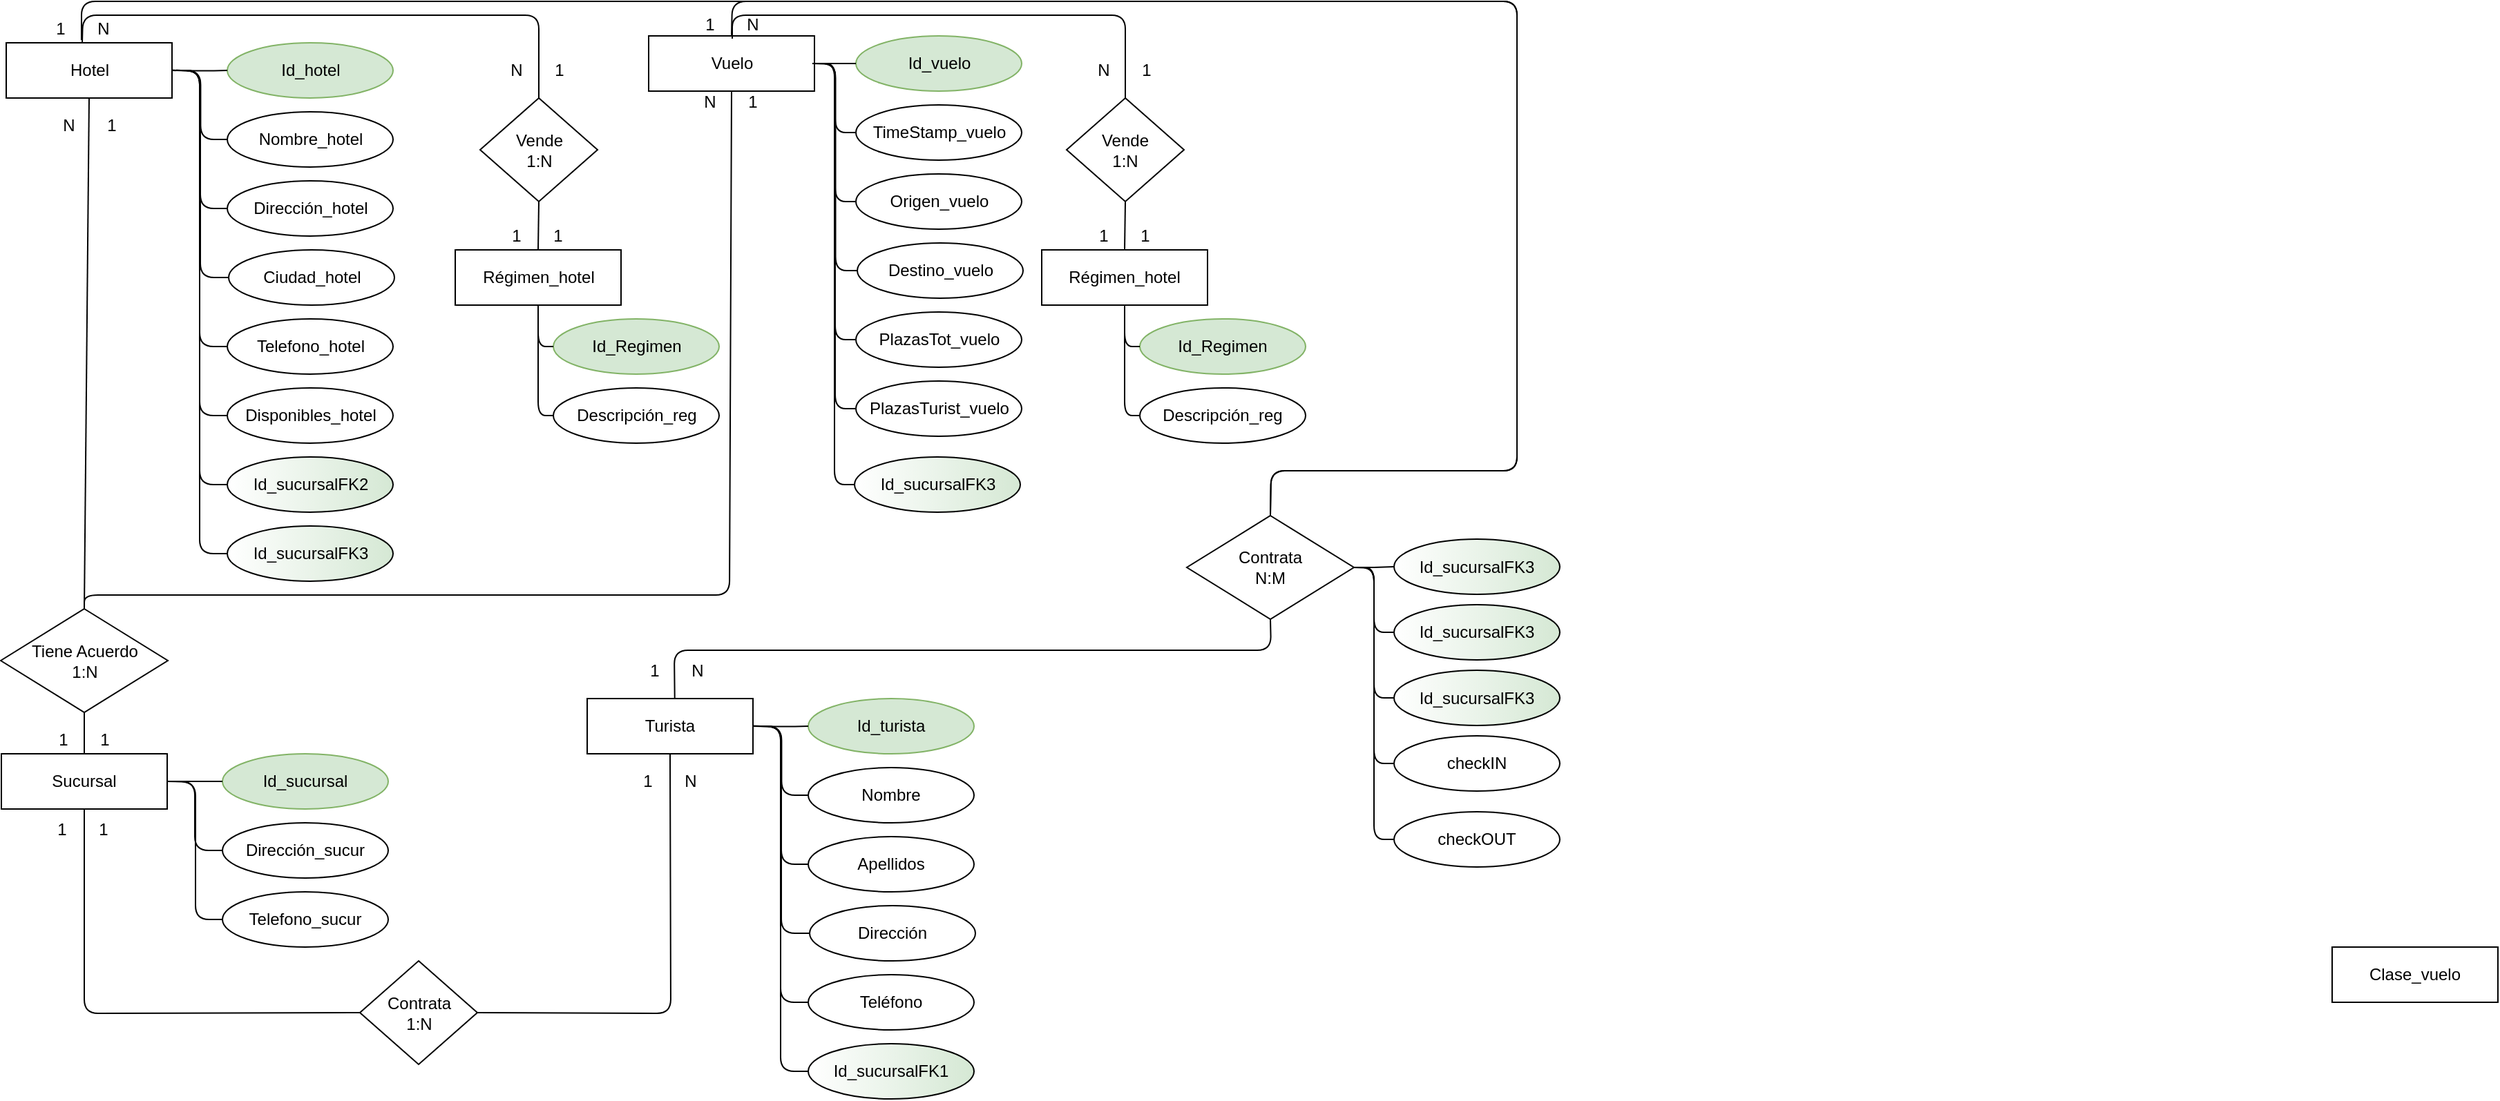 <mxfile version="12.0.2" type="github" pages="1"><diagram id="cru-aT_KjBiOYhFXOuca" name="Page-1"><mxGraphModel dx="928" dy="600" grid="1" gridSize="10" guides="1" tooltips="1" connect="1" arrows="1" fold="1" page="1" pageScale="1" pageWidth="1169" pageHeight="827" math="0" shadow="0"><root><mxCell id="0"/><mxCell id="1" parent="0"/><mxCell id="LmSAcj49Joqu7tEpp6rs-1" value="Sucursal" style="rounded=0;whiteSpace=wrap;html=1;" vertex="1" parent="1"><mxGeometry x="23" y="565" width="120" height="40" as="geometry"/></mxCell><mxCell id="LmSAcj49Joqu7tEpp6rs-2" value="Hotel" style="rounded=0;whiteSpace=wrap;html=1;" vertex="1" parent="1"><mxGeometry x="26.5" y="50" width="120" height="40" as="geometry"/></mxCell><mxCell id="LmSAcj49Joqu7tEpp6rs-6" value="Clase_vuelo" style="rounded=0;whiteSpace=wrap;html=1;" vertex="1" parent="1"><mxGeometry x="1710" y="705" width="120" height="40" as="geometry"/></mxCell><mxCell id="LmSAcj49Joqu7tEpp6rs-7" value="Régimen_hotel" style="rounded=0;whiteSpace=wrap;html=1;" vertex="1" parent="1"><mxGeometry x="351.5" y="200" width="120" height="40" as="geometry"/></mxCell><mxCell id="LmSAcj49Joqu7tEpp6rs-8" value="Id_sucursal" style="ellipse;whiteSpace=wrap;html=1;fillColor=#d5e8d4;strokeColor=#82b366;" vertex="1" parent="1"><mxGeometry x="183" y="565" width="120" height="40" as="geometry"/></mxCell><mxCell id="LmSAcj49Joqu7tEpp6rs-9" value="Dirección_sucur" style="ellipse;whiteSpace=wrap;html=1;" vertex="1" parent="1"><mxGeometry x="183" y="615" width="120" height="40" as="geometry"/></mxCell><mxCell id="LmSAcj49Joqu7tEpp6rs-10" value="Telefono_sucur" style="ellipse;whiteSpace=wrap;html=1;" vertex="1" parent="1"><mxGeometry x="183" y="665" width="120" height="40" as="geometry"/></mxCell><mxCell id="LmSAcj49Joqu7tEpp6rs-13" value="" style="endArrow=none;html=1;edgeStyle=orthogonalEdgeStyle;exitX=1;exitY=0.5;exitDx=0;exitDy=0;entryX=0;entryY=0.5;entryDx=0;entryDy=0;" edge="1" parent="1" source="LmSAcj49Joqu7tEpp6rs-1" target="LmSAcj49Joqu7tEpp6rs-9"><mxGeometry relative="1" as="geometry"><mxPoint x="-7" y="634.5" as="sourcePoint"/><mxPoint x="153" y="634.5" as="targetPoint"/></mxGeometry></mxCell><mxCell id="LmSAcj49Joqu7tEpp6rs-16" value="" style="endArrow=none;html=1;edgeStyle=orthogonalEdgeStyle;entryX=0;entryY=0.5;entryDx=0;entryDy=0;" edge="1" parent="1" target="LmSAcj49Joqu7tEpp6rs-10"><mxGeometry relative="1" as="geometry"><mxPoint x="143" y="585" as="sourcePoint"/><mxPoint x="163" y="644.5" as="targetPoint"/></mxGeometry></mxCell><mxCell id="LmSAcj49Joqu7tEpp6rs-17" value="" style="endArrow=none;html=1;edgeStyle=orthogonalEdgeStyle;exitX=1;exitY=0.5;exitDx=0;exitDy=0;entryX=0;entryY=0.5;entryDx=0;entryDy=0;" edge="1" parent="1" source="LmSAcj49Joqu7tEpp6rs-1" target="LmSAcj49Joqu7tEpp6rs-8"><mxGeometry relative="1" as="geometry"><mxPoint x="13" y="654.5" as="sourcePoint"/><mxPoint x="173" y="654.5" as="targetPoint"/></mxGeometry></mxCell><mxCell id="LmSAcj49Joqu7tEpp6rs-24" value="Id_hotel" style="ellipse;whiteSpace=wrap;html=1;fillColor=#d5e8d4;strokeColor=#82b366;" vertex="1" parent="1"><mxGeometry x="186.5" y="50" width="120" height="40" as="geometry"/></mxCell><mxCell id="LmSAcj49Joqu7tEpp6rs-25" value="Nombre_hotel" style="ellipse;whiteSpace=wrap;html=1;" vertex="1" parent="1"><mxGeometry x="186.5" y="100" width="120" height="40" as="geometry"/></mxCell><mxCell id="LmSAcj49Joqu7tEpp6rs-26" value="Dirección_hotel" style="ellipse;whiteSpace=wrap;html=1;" vertex="1" parent="1"><mxGeometry x="186.5" y="150" width="120" height="40" as="geometry"/></mxCell><mxCell id="LmSAcj49Joqu7tEpp6rs-27" value="" style="endArrow=none;html=1;edgeStyle=orthogonalEdgeStyle;exitX=1;exitY=0.5;exitDx=0;exitDy=0;entryX=0;entryY=0.5;entryDx=0;entryDy=0;" edge="1" parent="1" target="LmSAcj49Joqu7tEpp6rs-25"><mxGeometry relative="1" as="geometry"><mxPoint x="146.853" y="69.882" as="sourcePoint"/><mxPoint x="156.5" y="119.5" as="targetPoint"/></mxGeometry></mxCell><mxCell id="LmSAcj49Joqu7tEpp6rs-28" value="" style="endArrow=none;html=1;edgeStyle=orthogonalEdgeStyle;entryX=0;entryY=0.5;entryDx=0;entryDy=0;" edge="1" parent="1" target="LmSAcj49Joqu7tEpp6rs-26"><mxGeometry relative="1" as="geometry"><mxPoint x="146.5" y="70" as="sourcePoint"/><mxPoint x="166.5" y="129.5" as="targetPoint"/></mxGeometry></mxCell><mxCell id="LmSAcj49Joqu7tEpp6rs-29" value="" style="endArrow=none;html=1;edgeStyle=orthogonalEdgeStyle;exitX=1;exitY=0.5;exitDx=0;exitDy=0;entryX=0;entryY=0.5;entryDx=0;entryDy=0;" edge="1" parent="1" target="LmSAcj49Joqu7tEpp6rs-24"><mxGeometry relative="1" as="geometry"><mxPoint x="146.853" y="69.882" as="sourcePoint"/><mxPoint x="176.5" y="139.5" as="targetPoint"/></mxGeometry></mxCell><mxCell id="LmSAcj49Joqu7tEpp6rs-30" value="Ciudad_hotel" style="ellipse;whiteSpace=wrap;html=1;" vertex="1" parent="1"><mxGeometry x="187.5" y="200" width="120" height="40" as="geometry"/></mxCell><mxCell id="LmSAcj49Joqu7tEpp6rs-31" value="" style="endArrow=none;html=1;edgeStyle=orthogonalEdgeStyle;entryX=0;entryY=0.5;entryDx=0;entryDy=0;exitX=1;exitY=0.5;exitDx=0;exitDy=0;" edge="1" parent="1" target="LmSAcj49Joqu7tEpp6rs-30" source="LmSAcj49Joqu7tEpp6rs-2"><mxGeometry relative="1" as="geometry"><mxPoint x="147.5" y="120" as="sourcePoint"/><mxPoint x="167.5" y="179.5" as="targetPoint"/></mxGeometry></mxCell><mxCell id="LmSAcj49Joqu7tEpp6rs-32" value="Telefono_hotel" style="ellipse;whiteSpace=wrap;html=1;" vertex="1" parent="1"><mxGeometry x="186.5" y="250" width="120" height="40" as="geometry"/></mxCell><mxCell id="LmSAcj49Joqu7tEpp6rs-33" value="" style="endArrow=none;html=1;edgeStyle=orthogonalEdgeStyle;entryX=0;entryY=0.5;entryDx=0;entryDy=0;exitX=1;exitY=0.5;exitDx=0;exitDy=0;" edge="1" parent="1" target="LmSAcj49Joqu7tEpp6rs-32" source="LmSAcj49Joqu7tEpp6rs-2"><mxGeometry relative="1" as="geometry"><mxPoint x="146.5" y="170" as="sourcePoint"/><mxPoint x="166.5" y="229.5" as="targetPoint"/></mxGeometry></mxCell><mxCell id="LmSAcj49Joqu7tEpp6rs-34" value="Disponibles_hotel" style="ellipse;whiteSpace=wrap;html=1;" vertex="1" parent="1"><mxGeometry x="186.5" y="300" width="120" height="40" as="geometry"/></mxCell><mxCell id="LmSAcj49Joqu7tEpp6rs-35" value="" style="endArrow=none;html=1;edgeStyle=orthogonalEdgeStyle;entryX=0;entryY=0.5;entryDx=0;entryDy=0;exitX=1;exitY=0.5;exitDx=0;exitDy=0;" edge="1" parent="1" target="LmSAcj49Joqu7tEpp6rs-34" source="LmSAcj49Joqu7tEpp6rs-2"><mxGeometry relative="1" as="geometry"><mxPoint x="146.5" y="220" as="sourcePoint"/><mxPoint x="166.5" y="279.5" as="targetPoint"/></mxGeometry></mxCell><mxCell id="LmSAcj49Joqu7tEpp6rs-36" value="Vuelo" style="rounded=0;whiteSpace=wrap;html=1;" vertex="1" parent="1"><mxGeometry x="491.5" y="45" width="120" height="40" as="geometry"/></mxCell><mxCell id="LmSAcj49Joqu7tEpp6rs-37" value="Id_vuelo" style="ellipse;whiteSpace=wrap;html=1;fillColor=#d5e8d4;strokeColor=#82b366;" vertex="1" parent="1"><mxGeometry x="641.5" y="45" width="120" height="40" as="geometry"/></mxCell><mxCell id="LmSAcj49Joqu7tEpp6rs-38" value="TimeStamp_vuelo" style="ellipse;whiteSpace=wrap;html=1;" vertex="1" parent="1"><mxGeometry x="641.5" y="95" width="120" height="40" as="geometry"/></mxCell><mxCell id="LmSAcj49Joqu7tEpp6rs-39" value="Origen_vuelo" style="ellipse;whiteSpace=wrap;html=1;" vertex="1" parent="1"><mxGeometry x="641.5" y="145" width="120" height="40" as="geometry"/></mxCell><mxCell id="LmSAcj49Joqu7tEpp6rs-40" value="" style="endArrow=none;html=1;edgeStyle=orthogonalEdgeStyle;exitX=1;exitY=0.5;exitDx=0;exitDy=0;entryX=0;entryY=0.5;entryDx=0;entryDy=0;" edge="1" parent="1" target="LmSAcj49Joqu7tEpp6rs-38" source="LmSAcj49Joqu7tEpp6rs-36"><mxGeometry relative="1" as="geometry"><mxPoint x="606.853" y="54.882" as="sourcePoint"/><mxPoint x="616.5" y="104.5" as="targetPoint"/></mxGeometry></mxCell><mxCell id="LmSAcj49Joqu7tEpp6rs-41" value="" style="endArrow=none;html=1;edgeStyle=orthogonalEdgeStyle;entryX=0;entryY=0.5;entryDx=0;entryDy=0;exitX=1;exitY=0.5;exitDx=0;exitDy=0;" edge="1" parent="1" target="LmSAcj49Joqu7tEpp6rs-39" source="LmSAcj49Joqu7tEpp6rs-36"><mxGeometry relative="1" as="geometry"><mxPoint x="606.5" y="55" as="sourcePoint"/><mxPoint x="626.5" y="114.5" as="targetPoint"/></mxGeometry></mxCell><mxCell id="LmSAcj49Joqu7tEpp6rs-42" value="" style="endArrow=none;html=1;edgeStyle=orthogonalEdgeStyle;exitX=1;exitY=0.5;exitDx=0;exitDy=0;entryX=0;entryY=0.5;entryDx=0;entryDy=0;" edge="1" parent="1" target="LmSAcj49Joqu7tEpp6rs-37" source="LmSAcj49Joqu7tEpp6rs-36"><mxGeometry relative="1" as="geometry"><mxPoint x="606.853" y="54.882" as="sourcePoint"/><mxPoint x="636.5" y="124.5" as="targetPoint"/></mxGeometry></mxCell><mxCell id="LmSAcj49Joqu7tEpp6rs-43" value="Destino_vuelo" style="ellipse;whiteSpace=wrap;html=1;" vertex="1" parent="1"><mxGeometry x="642.5" y="195" width="120" height="40" as="geometry"/></mxCell><mxCell id="LmSAcj49Joqu7tEpp6rs-44" value="" style="endArrow=none;html=1;edgeStyle=orthogonalEdgeStyle;entryX=0;entryY=0.5;entryDx=0;entryDy=0;" edge="1" parent="1" target="LmSAcj49Joqu7tEpp6rs-43"><mxGeometry relative="1" as="geometry"><mxPoint x="610" y="65" as="sourcePoint"/><mxPoint x="626.488" y="205.116" as="targetPoint"/></mxGeometry></mxCell><mxCell id="LmSAcj49Joqu7tEpp6rs-45" value="PlazasTot_vuelo" style="ellipse;whiteSpace=wrap;html=1;" vertex="1" parent="1"><mxGeometry x="641.5" y="245" width="120" height="40" as="geometry"/></mxCell><mxCell id="LmSAcj49Joqu7tEpp6rs-47" value="PlazasTurist_vuelo" style="ellipse;whiteSpace=wrap;html=1;" vertex="1" parent="1"><mxGeometry x="641.5" y="295" width="120" height="40" as="geometry"/></mxCell><mxCell id="LmSAcj49Joqu7tEpp6rs-49" value="Turista" style="rounded=0;whiteSpace=wrap;html=1;" vertex="1" parent="1"><mxGeometry x="447" y="525" width="120" height="40" as="geometry"/></mxCell><mxCell id="LmSAcj49Joqu7tEpp6rs-50" value="Id_turista" style="ellipse;whiteSpace=wrap;html=1;fillColor=#d5e8d4;strokeColor=#82b366;" vertex="1" parent="1"><mxGeometry x="607" y="525" width="120" height="40" as="geometry"/></mxCell><mxCell id="LmSAcj49Joqu7tEpp6rs-51" value="Nombre" style="ellipse;whiteSpace=wrap;html=1;" vertex="1" parent="1"><mxGeometry x="607" y="575" width="120" height="40" as="geometry"/></mxCell><mxCell id="LmSAcj49Joqu7tEpp6rs-52" value="Apellidos" style="ellipse;whiteSpace=wrap;html=1;" vertex="1" parent="1"><mxGeometry x="607" y="625" width="120" height="40" as="geometry"/></mxCell><mxCell id="LmSAcj49Joqu7tEpp6rs-53" value="" style="endArrow=none;html=1;edgeStyle=orthogonalEdgeStyle;exitX=1;exitY=0.5;exitDx=0;exitDy=0;entryX=0;entryY=0.5;entryDx=0;entryDy=0;" edge="1" parent="1" target="LmSAcj49Joqu7tEpp6rs-51"><mxGeometry relative="1" as="geometry"><mxPoint x="567.353" y="544.882" as="sourcePoint"/><mxPoint x="577" y="594.5" as="targetPoint"/></mxGeometry></mxCell><mxCell id="LmSAcj49Joqu7tEpp6rs-54" value="" style="endArrow=none;html=1;edgeStyle=orthogonalEdgeStyle;entryX=0;entryY=0.5;entryDx=0;entryDy=0;" edge="1" parent="1" target="LmSAcj49Joqu7tEpp6rs-52"><mxGeometry relative="1" as="geometry"><mxPoint x="567" y="545" as="sourcePoint"/><mxPoint x="587" y="604.5" as="targetPoint"/></mxGeometry></mxCell><mxCell id="LmSAcj49Joqu7tEpp6rs-55" value="" style="endArrow=none;html=1;edgeStyle=orthogonalEdgeStyle;exitX=1;exitY=0.5;exitDx=0;exitDy=0;entryX=0;entryY=0.5;entryDx=0;entryDy=0;" edge="1" parent="1" target="LmSAcj49Joqu7tEpp6rs-50"><mxGeometry relative="1" as="geometry"><mxPoint x="567.353" y="544.882" as="sourcePoint"/><mxPoint x="597" y="614.5" as="targetPoint"/></mxGeometry></mxCell><mxCell id="LmSAcj49Joqu7tEpp6rs-56" value="Dirección" style="ellipse;whiteSpace=wrap;html=1;" vertex="1" parent="1"><mxGeometry x="608" y="675" width="120" height="40" as="geometry"/></mxCell><mxCell id="LmSAcj49Joqu7tEpp6rs-57" value="" style="endArrow=none;html=1;edgeStyle=orthogonalEdgeStyle;entryX=0;entryY=0.5;entryDx=0;entryDy=0;exitX=1;exitY=0.5;exitDx=0;exitDy=0;" edge="1" parent="1" source="LmSAcj49Joqu7tEpp6rs-49" target="LmSAcj49Joqu7tEpp6rs-56"><mxGeometry relative="1" as="geometry"><mxPoint x="568" y="595" as="sourcePoint"/><mxPoint x="588" y="654.5" as="targetPoint"/></mxGeometry></mxCell><mxCell id="LmSAcj49Joqu7tEpp6rs-58" value="Teléfono" style="ellipse;whiteSpace=wrap;html=1;" vertex="1" parent="1"><mxGeometry x="607" y="725" width="120" height="40" as="geometry"/></mxCell><mxCell id="LmSAcj49Joqu7tEpp6rs-59" value="" style="endArrow=none;html=1;edgeStyle=orthogonalEdgeStyle;entryX=0;entryY=0.5;entryDx=0;entryDy=0;exitX=1;exitY=0.5;exitDx=0;exitDy=0;" edge="1" parent="1" source="LmSAcj49Joqu7tEpp6rs-49" target="LmSAcj49Joqu7tEpp6rs-58"><mxGeometry relative="1" as="geometry"><mxPoint x="567" y="645" as="sourcePoint"/><mxPoint x="587" y="704.5" as="targetPoint"/></mxGeometry></mxCell><mxCell id="LmSAcj49Joqu7tEpp6rs-62" value="Contrata&lt;br&gt;1:N" style="rhombus;whiteSpace=wrap;html=1;" vertex="1" parent="1"><mxGeometry x="282.5" y="715" width="85" height="75" as="geometry"/></mxCell><mxCell id="LmSAcj49Joqu7tEpp6rs-63" value="" style="endArrow=none;html=1;entryX=0;entryY=0.5;entryDx=0;entryDy=0;exitX=0.5;exitY=1;exitDx=0;exitDy=0;" edge="1" parent="1" source="LmSAcj49Joqu7tEpp6rs-1" target="LmSAcj49Joqu7tEpp6rs-62"><mxGeometry width="50" height="50" relative="1" as="geometry"><mxPoint x="81.5" y="870" as="sourcePoint"/><mxPoint x="131.5" y="820" as="targetPoint"/><Array as="points"><mxPoint x="83" y="753"/></Array></mxGeometry></mxCell><mxCell id="LmSAcj49Joqu7tEpp6rs-64" value="" style="endArrow=none;html=1;entryX=0.5;entryY=1;entryDx=0;entryDy=0;exitX=1;exitY=0.5;exitDx=0;exitDy=0;" edge="1" parent="1" source="LmSAcj49Joqu7tEpp6rs-62" target="LmSAcj49Joqu7tEpp6rs-49"><mxGeometry width="50" height="50" relative="1" as="geometry"><mxPoint x="81.5" y="870" as="sourcePoint"/><mxPoint x="131.5" y="820" as="targetPoint"/><Array as="points"><mxPoint x="507.5" y="753"/></Array></mxGeometry></mxCell><mxCell id="LmSAcj49Joqu7tEpp6rs-66" value="1&amp;nbsp; &amp;nbsp; &amp;nbsp; &amp;nbsp;1" style="text;html=1;strokeColor=none;fillColor=none;align=center;verticalAlign=middle;whiteSpace=wrap;rounded=0;" vertex="1" parent="1"><mxGeometry x="41.5" y="610" width="80" height="20" as="geometry"/></mxCell><mxCell id="LmSAcj49Joqu7tEpp6rs-67" value="1&amp;nbsp; &amp;nbsp; &amp;nbsp; &amp;nbsp;N" style="text;html=1;strokeColor=none;fillColor=none;align=center;verticalAlign=middle;whiteSpace=wrap;rounded=0;" vertex="1" parent="1"><mxGeometry x="466.5" y="575" width="80" height="20" as="geometry"/></mxCell><mxCell id="LmSAcj49Joqu7tEpp6rs-69" value="Id_sucursalFK1" style="ellipse;whiteSpace=wrap;html=1;fillColor=#D5E8D4;strokeColor=#000000;gradientDirection=west;gradientColor=#ffffff;" vertex="1" parent="1"><mxGeometry x="607" y="775" width="120" height="40" as="geometry"/></mxCell><mxCell id="LmSAcj49Joqu7tEpp6rs-70" value="" style="endArrow=none;html=1;edgeStyle=orthogonalEdgeStyle;entryX=0;entryY=0.5;entryDx=0;entryDy=0;exitX=1;exitY=0.5;exitDx=0;exitDy=0;" edge="1" parent="1" source="LmSAcj49Joqu7tEpp6rs-49" target="LmSAcj49Joqu7tEpp6rs-69"><mxGeometry relative="1" as="geometry"><mxPoint x="576.833" y="555" as="sourcePoint"/><mxPoint x="616.833" y="755" as="targetPoint"/></mxGeometry></mxCell><mxCell id="LmSAcj49Joqu7tEpp6rs-71" value="" style="endArrow=none;html=1;exitX=0.5;exitY=1;exitDx=0;exitDy=0;entryX=0.5;entryY=0;entryDx=0;entryDy=0;" edge="1" parent="1" source="LmSAcj49Joqu7tEpp6rs-2" target="LmSAcj49Joqu7tEpp6rs-73"><mxGeometry width="50" height="50" relative="1" as="geometry"><mxPoint x="-18.5" y="855" as="sourcePoint"/><mxPoint x="83.5" y="395" as="targetPoint"/></mxGeometry></mxCell><mxCell id="LmSAcj49Joqu7tEpp6rs-72" value="" style="endArrow=none;html=1;exitX=0.5;exitY=1;exitDx=0;exitDy=0;entryX=0.5;entryY=0;entryDx=0;entryDy=0;" edge="1" parent="1" source="LmSAcj49Joqu7tEpp6rs-36" target="LmSAcj49Joqu7tEpp6rs-73"><mxGeometry width="50" height="50" relative="1" as="geometry"><mxPoint x="41.5" y="850" as="sourcePoint"/><mxPoint x="143.5" y="390" as="targetPoint"/><Array as="points"><mxPoint x="550" y="450"/><mxPoint x="83" y="450"/></Array></mxGeometry></mxCell><mxCell id="LmSAcj49Joqu7tEpp6rs-73" value="Tiene Acuerdo&lt;br&gt;1:N" style="rhombus;whiteSpace=wrap;html=1;" vertex="1" parent="1"><mxGeometry x="22.5" y="460" width="121" height="75" as="geometry"/></mxCell><mxCell id="LmSAcj49Joqu7tEpp6rs-74" value="" style="endArrow=none;html=1;entryX=0.5;entryY=0;entryDx=0;entryDy=0;exitX=0.5;exitY=1;exitDx=0;exitDy=0;" edge="1" parent="1" source="LmSAcj49Joqu7tEpp6rs-73" target="LmSAcj49Joqu7tEpp6rs-1"><mxGeometry width="50" height="50" relative="1" as="geometry"><mxPoint x="21.5" y="890" as="sourcePoint"/><mxPoint x="71.5" y="840" as="targetPoint"/></mxGeometry></mxCell><mxCell id="LmSAcj49Joqu7tEpp6rs-75" value="1&amp;nbsp; &amp;nbsp; &amp;nbsp; &amp;nbsp;1" style="text;html=1;strokeColor=none;fillColor=none;align=center;verticalAlign=middle;whiteSpace=wrap;rounded=0;" vertex="1" parent="1"><mxGeometry x="43" y="545" width="80" height="20" as="geometry"/></mxCell><mxCell id="LmSAcj49Joqu7tEpp6rs-76" value="N&amp;nbsp; &amp;nbsp; &amp;nbsp; &amp;nbsp;1" style="text;html=1;strokeColor=none;fillColor=none;align=center;verticalAlign=middle;whiteSpace=wrap;rounded=0;" vertex="1" parent="1"><mxGeometry x="46.5" y="100" width="80" height="20" as="geometry"/></mxCell><mxCell id="LmSAcj49Joqu7tEpp6rs-78" value="N&amp;nbsp; &amp;nbsp; &amp;nbsp; &amp;nbsp;1" style="text;html=1;strokeColor=none;fillColor=none;align=center;verticalAlign=middle;whiteSpace=wrap;rounded=0;" vertex="1" parent="1"><mxGeometry x="511" y="83" width="80" height="20" as="geometry"/></mxCell><mxCell id="LmSAcj49Joqu7tEpp6rs-80" value="Id_sucursalFK2" style="ellipse;whiteSpace=wrap;html=1;fillColor=#D5E8D4;strokeColor=#000000;gradientDirection=west;gradientColor=#ffffff;" vertex="1" parent="1"><mxGeometry x="186.5" y="350" width="120" height="40" as="geometry"/></mxCell><mxCell id="LmSAcj49Joqu7tEpp6rs-81" value="Id_sucursalFK3" style="ellipse;whiteSpace=wrap;html=1;fillColor=#D5E8D4;strokeColor=#000000;gradientDirection=west;gradientColor=#ffffff;" vertex="1" parent="1"><mxGeometry x="640.5" y="350" width="120" height="40" as="geometry"/></mxCell><mxCell id="LmSAcj49Joqu7tEpp6rs-82" value="" style="endArrow=none;html=1;edgeStyle=orthogonalEdgeStyle;entryX=0;entryY=0.5;entryDx=0;entryDy=0;exitX=1;exitY=0.5;exitDx=0;exitDy=0;" edge="1" parent="1" source="LmSAcj49Joqu7tEpp6rs-2" target="LmSAcj49Joqu7tEpp6rs-80"><mxGeometry relative="1" as="geometry"><mxPoint x="156.824" y="79.588" as="sourcePoint"/><mxPoint x="196.824" y="330.176" as="targetPoint"/></mxGeometry></mxCell><mxCell id="LmSAcj49Joqu7tEpp6rs-84" value="Contrata&lt;br&gt;N:M" style="rhombus;whiteSpace=wrap;html=1;" vertex="1" parent="1"><mxGeometry x="881" y="392.5" width="121" height="75" as="geometry"/></mxCell><mxCell id="LmSAcj49Joqu7tEpp6rs-85" value="" style="endArrow=none;html=1;entryX=0.5;entryY=0;entryDx=0;entryDy=0;exitX=0.454;exitY=-0.05;exitDx=0;exitDy=0;exitPerimeter=0;" edge="1" parent="1" source="LmSAcj49Joqu7tEpp6rs-2" target="LmSAcj49Joqu7tEpp6rs-84"><mxGeometry width="50" height="50" relative="1" as="geometry"><mxPoint x="881" y="20" as="sourcePoint"/><mxPoint x="250" y="840" as="targetPoint"/><Array as="points"><mxPoint x="81" y="20"/><mxPoint x="880" y="20"/><mxPoint x="1120" y="20"/><mxPoint x="1120" y="360"/><mxPoint x="942" y="360"/></Array></mxGeometry></mxCell><mxCell id="LmSAcj49Joqu7tEpp6rs-86" value="" style="endArrow=none;html=1;exitX=0.5;exitY=0;exitDx=0;exitDy=0;entryX=0.5;entryY=0;entryDx=0;entryDy=0;" edge="1" parent="1" source="LmSAcj49Joqu7tEpp6rs-36" target="LmSAcj49Joqu7tEpp6rs-84"><mxGeometry width="50" height="50" relative="1" as="geometry"><mxPoint x="150.98" y="53" as="sourcePoint"/><mxPoint x="880" y="390" as="targetPoint"/><Array as="points"><mxPoint x="552" y="20"/><mxPoint x="880" y="20"/><mxPoint x="1120" y="20"/><mxPoint x="1120" y="360"/><mxPoint x="942" y="360"/></Array></mxGeometry></mxCell><mxCell id="LmSAcj49Joqu7tEpp6rs-88" value="" style="endArrow=none;html=1;entryX=0.5;entryY=1;entryDx=0;entryDy=0;exitX=0.528;exitY=-0.013;exitDx=0;exitDy=0;exitPerimeter=0;" edge="1" parent="1" source="LmSAcj49Joqu7tEpp6rs-49" target="LmSAcj49Joqu7tEpp6rs-84"><mxGeometry width="50" height="50" relative="1" as="geometry"><mxPoint x="80" y="890" as="sourcePoint"/><mxPoint x="130" y="840" as="targetPoint"/><Array as="points"><mxPoint x="510" y="490"/><mxPoint x="942" y="490"/></Array></mxGeometry></mxCell><mxCell id="LmSAcj49Joqu7tEpp6rs-90" value="1&amp;nbsp; &amp;nbsp; &amp;nbsp; &amp;nbsp;N" style="text;html=1;strokeColor=none;fillColor=none;align=center;verticalAlign=middle;whiteSpace=wrap;rounded=0;" vertex="1" parent="1"><mxGeometry x="471.5" y="495" width="80" height="20" as="geometry"/></mxCell><mxCell id="LmSAcj49Joqu7tEpp6rs-91" value="1&amp;nbsp; &amp;nbsp; &amp;nbsp; &amp;nbsp;N" style="text;html=1;strokeColor=none;fillColor=none;align=center;verticalAlign=middle;whiteSpace=wrap;rounded=0;" vertex="1" parent="1"><mxGeometry x="512" y="27" width="80" height="20" as="geometry"/></mxCell><mxCell id="LmSAcj49Joqu7tEpp6rs-92" value="1&amp;nbsp; &amp;nbsp; &amp;nbsp; &amp;nbsp;N" style="text;html=1;strokeColor=none;fillColor=none;align=center;verticalAlign=middle;whiteSpace=wrap;rounded=0;" vertex="1" parent="1"><mxGeometry x="41.5" y="30" width="80" height="20" as="geometry"/></mxCell><mxCell id="LmSAcj49Joqu7tEpp6rs-93" value="Id_sucursalFK3" style="ellipse;whiteSpace=wrap;html=1;fillColor=#D5E8D4;strokeColor=#000000;gradientDirection=west;gradientColor=#ffffff;" vertex="1" parent="1"><mxGeometry x="1031" y="409.5" width="120" height="40" as="geometry"/></mxCell><mxCell id="LmSAcj49Joqu7tEpp6rs-94" value="Id_sucursalFK3" style="ellipse;whiteSpace=wrap;html=1;fillColor=#D5E8D4;strokeColor=#000000;gradientDirection=west;gradientColor=#ffffff;" vertex="1" parent="1"><mxGeometry x="1031" y="457" width="120" height="40" as="geometry"/></mxCell><mxCell id="LmSAcj49Joqu7tEpp6rs-95" value="Id_sucursalFK3" style="ellipse;whiteSpace=wrap;html=1;fillColor=#D5E8D4;strokeColor=#000000;gradientDirection=west;gradientColor=#ffffff;" vertex="1" parent="1"><mxGeometry x="1031" y="504.5" width="120" height="40" as="geometry"/></mxCell><mxCell id="LmSAcj49Joqu7tEpp6rs-96" value="checkIN" style="ellipse;whiteSpace=wrap;html=1;" vertex="1" parent="1"><mxGeometry x="1031" y="552" width="120" height="40" as="geometry"/></mxCell><mxCell id="LmSAcj49Joqu7tEpp6rs-97" value="checkOUT" style="ellipse;whiteSpace=wrap;html=1;" vertex="1" parent="1"><mxGeometry x="1031" y="607" width="120" height="40" as="geometry"/></mxCell><mxCell id="LmSAcj49Joqu7tEpp6rs-98" value="" style="endArrow=none;html=1;edgeStyle=orthogonalEdgeStyle;exitX=1;exitY=0.5;exitDx=0;exitDy=0;entryX=0;entryY=0.5;entryDx=0;entryDy=0;" edge="1" parent="1" source="LmSAcj49Joqu7tEpp6rs-84" target="LmSAcj49Joqu7tEpp6rs-93"><mxGeometry relative="1" as="geometry"><mxPoint x="638.353" y="554.882" as="sourcePoint"/><mxPoint x="678" y="555" as="targetPoint"/></mxGeometry></mxCell><mxCell id="LmSAcj49Joqu7tEpp6rs-99" value="" style="endArrow=none;html=1;edgeStyle=orthogonalEdgeStyle;entryX=0;entryY=0.5;entryDx=0;entryDy=0;" edge="1" parent="1" target="LmSAcj49Joqu7tEpp6rs-94"><mxGeometry relative="1" as="geometry"><mxPoint x="1001" y="430" as="sourcePoint"/><mxPoint x="1041.345" y="439.448" as="targetPoint"/></mxGeometry></mxCell><mxCell id="LmSAcj49Joqu7tEpp6rs-100" value="" style="endArrow=none;html=1;edgeStyle=orthogonalEdgeStyle;exitX=1;exitY=0.5;exitDx=0;exitDy=0;entryX=0;entryY=0.5;entryDx=0;entryDy=0;" edge="1" parent="1" source="LmSAcj49Joqu7tEpp6rs-84" target="LmSAcj49Joqu7tEpp6rs-95"><mxGeometry relative="1" as="geometry"><mxPoint x="1021.69" y="450.138" as="sourcePoint"/><mxPoint x="1051.345" y="449.448" as="targetPoint"/></mxGeometry></mxCell><mxCell id="LmSAcj49Joqu7tEpp6rs-101" value="" style="endArrow=none;html=1;edgeStyle=orthogonalEdgeStyle;exitX=1;exitY=0.5;exitDx=0;exitDy=0;entryX=0;entryY=0.5;entryDx=0;entryDy=0;" edge="1" parent="1" source="LmSAcj49Joqu7tEpp6rs-84" target="LmSAcj49Joqu7tEpp6rs-96"><mxGeometry relative="1" as="geometry"><mxPoint x="1031.69" y="460.138" as="sourcePoint"/><mxPoint x="1061.345" y="459.448" as="targetPoint"/></mxGeometry></mxCell><mxCell id="LmSAcj49Joqu7tEpp6rs-102" value="" style="endArrow=none;html=1;edgeStyle=orthogonalEdgeStyle;exitX=1;exitY=0.5;exitDx=0;exitDy=0;entryX=0;entryY=0.5;entryDx=0;entryDy=0;" edge="1" parent="1" source="LmSAcj49Joqu7tEpp6rs-84" target="LmSAcj49Joqu7tEpp6rs-97"><mxGeometry relative="1" as="geometry"><mxPoint x="1041.69" y="470.138" as="sourcePoint"/><mxPoint x="1071.345" y="469.448" as="targetPoint"/></mxGeometry></mxCell><mxCell id="LmSAcj49Joqu7tEpp6rs-107" value="Descripción_reg" style="ellipse;whiteSpace=wrap;html=1;" vertex="1" parent="1"><mxGeometry x="422.5" y="300" width="120" height="40" as="geometry"/></mxCell><mxCell id="LmSAcj49Joqu7tEpp6rs-108" value="Id_Regimen" style="ellipse;whiteSpace=wrap;html=1;fillColor=#d5e8d4;strokeColor=#82b366;" vertex="1" parent="1"><mxGeometry x="422.5" y="250" width="120" height="40" as="geometry"/></mxCell><mxCell id="LmSAcj49Joqu7tEpp6rs-109" value="" style="endArrow=none;html=1;edgeStyle=orthogonalEdgeStyle;exitX=0.5;exitY=1;exitDx=0;exitDy=0;entryX=0;entryY=0.5;entryDx=0;entryDy=0;" edge="1" parent="1" source="LmSAcj49Joqu7tEpp6rs-7" target="LmSAcj49Joqu7tEpp6rs-108"><mxGeometry relative="1" as="geometry"><mxPoint x="622.353" y="149.882" as="sourcePoint"/><mxPoint x="661.667" y="150" as="targetPoint"/></mxGeometry></mxCell><mxCell id="LmSAcj49Joqu7tEpp6rs-110" value="" style="endArrow=none;html=1;edgeStyle=orthogonalEdgeStyle;exitX=0.5;exitY=1;exitDx=0;exitDy=0;entryX=0;entryY=0.5;entryDx=0;entryDy=0;" edge="1" parent="1" source="LmSAcj49Joqu7tEpp6rs-7" target="LmSAcj49Joqu7tEpp6rs-107"><mxGeometry relative="1" as="geometry"><mxPoint x="421.667" y="255" as="sourcePoint"/><mxPoint x="432.5" y="280" as="targetPoint"/></mxGeometry></mxCell><mxCell id="LmSAcj49Joqu7tEpp6rs-111" value="Vende&lt;br&gt;1:N" style="rhombus;whiteSpace=wrap;html=1;" vertex="1" parent="1"><mxGeometry x="369.5" y="90" width="85" height="75" as="geometry"/></mxCell><mxCell id="LmSAcj49Joqu7tEpp6rs-112" value="" style="endArrow=none;html=1;entryX=0.5;entryY=1;entryDx=0;entryDy=0;exitX=0.5;exitY=0;exitDx=0;exitDy=0;" edge="1" parent="1" source="LmSAcj49Joqu7tEpp6rs-7" target="LmSAcj49Joqu7tEpp6rs-111"><mxGeometry width="50" height="50" relative="1" as="geometry"><mxPoint x="60" y="890" as="sourcePoint"/><mxPoint x="110" y="840" as="targetPoint"/></mxGeometry></mxCell><mxCell id="LmSAcj49Joqu7tEpp6rs-113" value="" style="endArrow=none;html=1;entryX=0.5;entryY=1;entryDx=0;entryDy=0;exitX=0.5;exitY=0;exitDx=0;exitDy=0;" edge="1" parent="1" source="LmSAcj49Joqu7tEpp6rs-111" target="LmSAcj49Joqu7tEpp6rs-92"><mxGeometry width="50" height="50" relative="1" as="geometry"><mxPoint x="421.5" y="210" as="sourcePoint"/><mxPoint x="422" y="175" as="targetPoint"/><Array as="points"><mxPoint x="412" y="30"/><mxPoint x="82" y="30"/></Array></mxGeometry></mxCell><mxCell id="LmSAcj49Joqu7tEpp6rs-114" value="1&amp;nbsp; &amp;nbsp; &amp;nbsp; &amp;nbsp;1" style="text;html=1;strokeColor=none;fillColor=none;align=center;verticalAlign=middle;whiteSpace=wrap;rounded=0;" vertex="1" parent="1"><mxGeometry x="371" y="180" width="80" height="20" as="geometry"/></mxCell><mxCell id="LmSAcj49Joqu7tEpp6rs-115" value="N&amp;nbsp; &amp;nbsp; &amp;nbsp; &amp;nbsp;1" style="text;html=1;strokeColor=none;fillColor=none;align=center;verticalAlign=middle;whiteSpace=wrap;rounded=0;" vertex="1" parent="1"><mxGeometry x="371" y="60" width="80" height="20" as="geometry"/></mxCell><mxCell id="LmSAcj49Joqu7tEpp6rs-116" value="Id_sucursalFK3" style="ellipse;whiteSpace=wrap;html=1;fillColor=#D5E8D4;strokeColor=#000000;gradientDirection=west;gradientColor=#ffffff;" vertex="1" parent="1"><mxGeometry x="186.5" y="400" width="120" height="40" as="geometry"/></mxCell><mxCell id="LmSAcj49Joqu7tEpp6rs-117" value="" style="endArrow=none;html=1;edgeStyle=orthogonalEdgeStyle;entryX=0;entryY=0.5;entryDx=0;entryDy=0;exitX=1;exitY=0.5;exitDx=0;exitDy=0;" edge="1" parent="1" source="LmSAcj49Joqu7tEpp6rs-2" target="LmSAcj49Joqu7tEpp6rs-116"><mxGeometry relative="1" as="geometry"><mxPoint x="156.571" y="80.143" as="sourcePoint"/><mxPoint x="196.571" y="380.143" as="targetPoint"/></mxGeometry></mxCell><mxCell id="LmSAcj49Joqu7tEpp6rs-118" value="Régimen_hotel" style="rounded=0;whiteSpace=wrap;html=1;" vertex="1" parent="1"><mxGeometry x="776" y="200" width="120" height="40" as="geometry"/></mxCell><mxCell id="LmSAcj49Joqu7tEpp6rs-119" value="Descripción_reg" style="ellipse;whiteSpace=wrap;html=1;" vertex="1" parent="1"><mxGeometry x="847" y="300" width="120" height="40" as="geometry"/></mxCell><mxCell id="LmSAcj49Joqu7tEpp6rs-120" value="Id_Regimen" style="ellipse;whiteSpace=wrap;html=1;fillColor=#d5e8d4;strokeColor=#82b366;" vertex="1" parent="1"><mxGeometry x="847" y="250" width="120" height="40" as="geometry"/></mxCell><mxCell id="LmSAcj49Joqu7tEpp6rs-121" value="" style="endArrow=none;html=1;edgeStyle=orthogonalEdgeStyle;exitX=0.5;exitY=1;exitDx=0;exitDy=0;entryX=0;entryY=0.5;entryDx=0;entryDy=0;" edge="1" parent="1" source="LmSAcj49Joqu7tEpp6rs-118" target="LmSAcj49Joqu7tEpp6rs-120"><mxGeometry relative="1" as="geometry"><mxPoint x="1046.853" y="149.882" as="sourcePoint"/><mxPoint x="1086.167" y="150" as="targetPoint"/></mxGeometry></mxCell><mxCell id="LmSAcj49Joqu7tEpp6rs-122" value="" style="endArrow=none;html=1;edgeStyle=orthogonalEdgeStyle;exitX=0.5;exitY=1;exitDx=0;exitDy=0;entryX=0;entryY=0.5;entryDx=0;entryDy=0;" edge="1" parent="1" source="LmSAcj49Joqu7tEpp6rs-118" target="LmSAcj49Joqu7tEpp6rs-119"><mxGeometry relative="1" as="geometry"><mxPoint x="846.167" y="255" as="sourcePoint"/><mxPoint x="857" y="280" as="targetPoint"/></mxGeometry></mxCell><mxCell id="LmSAcj49Joqu7tEpp6rs-123" value="Vende&lt;br&gt;1:N" style="rhombus;whiteSpace=wrap;html=1;" vertex="1" parent="1"><mxGeometry x="794" y="90" width="85" height="75" as="geometry"/></mxCell><mxCell id="LmSAcj49Joqu7tEpp6rs-124" value="" style="endArrow=none;html=1;entryX=0.5;entryY=1;entryDx=0;entryDy=0;exitX=0.5;exitY=0;exitDx=0;exitDy=0;" edge="1" parent="1" source="LmSAcj49Joqu7tEpp6rs-118" target="LmSAcj49Joqu7tEpp6rs-123"><mxGeometry width="50" height="50" relative="1" as="geometry"><mxPoint x="484.5" y="890" as="sourcePoint"/><mxPoint x="534.5" y="840" as="targetPoint"/></mxGeometry></mxCell><mxCell id="LmSAcj49Joqu7tEpp6rs-125" value="" style="endArrow=none;html=1;exitX=0.5;exitY=0;exitDx=0;exitDy=0;entryX=0.5;entryY=1;entryDx=0;entryDy=0;" edge="1" parent="1" source="LmSAcj49Joqu7tEpp6rs-123" target="LmSAcj49Joqu7tEpp6rs-91"><mxGeometry width="50" height="50" relative="1" as="geometry"><mxPoint x="846" y="210" as="sourcePoint"/><mxPoint x="546" y="38" as="targetPoint"/><Array as="points"><mxPoint x="836.5" y="30"/><mxPoint x="552" y="30"/></Array></mxGeometry></mxCell><mxCell id="LmSAcj49Joqu7tEpp6rs-126" value="1&amp;nbsp; &amp;nbsp; &amp;nbsp; &amp;nbsp;1" style="text;html=1;strokeColor=none;fillColor=none;align=center;verticalAlign=middle;whiteSpace=wrap;rounded=0;" vertex="1" parent="1"><mxGeometry x="795.5" y="180" width="80" height="20" as="geometry"/></mxCell><mxCell id="LmSAcj49Joqu7tEpp6rs-127" value="N&amp;nbsp; &amp;nbsp; &amp;nbsp; &amp;nbsp;1" style="text;html=1;strokeColor=none;fillColor=none;align=center;verticalAlign=middle;whiteSpace=wrap;rounded=0;" vertex="1" parent="1"><mxGeometry x="795.5" y="60" width="80" height="20" as="geometry"/></mxCell><mxCell id="LmSAcj49Joqu7tEpp6rs-138" value="" style="endArrow=none;html=1;edgeStyle=orthogonalEdgeStyle;entryX=0;entryY=0.5;entryDx=0;entryDy=0;exitX=1;exitY=0.5;exitDx=0;exitDy=0;" edge="1" parent="1" source="LmSAcj49Joqu7tEpp6rs-36" target="LmSAcj49Joqu7tEpp6rs-45"><mxGeometry relative="1" as="geometry"><mxPoint x="620" y="75" as="sourcePoint"/><mxPoint x="652.286" y="224.952" as="targetPoint"/></mxGeometry></mxCell><mxCell id="LmSAcj49Joqu7tEpp6rs-139" value="" style="endArrow=none;html=1;edgeStyle=orthogonalEdgeStyle;entryX=0;entryY=0.5;entryDx=0;entryDy=0;exitX=1;exitY=0.5;exitDx=0;exitDy=0;" edge="1" parent="1" source="LmSAcj49Joqu7tEpp6rs-36" target="LmSAcj49Joqu7tEpp6rs-47"><mxGeometry relative="1" as="geometry"><mxPoint x="630" y="85" as="sourcePoint"/><mxPoint x="662.286" y="234.952" as="targetPoint"/></mxGeometry></mxCell><mxCell id="LmSAcj49Joqu7tEpp6rs-140" value="" style="endArrow=none;html=1;edgeStyle=orthogonalEdgeStyle;entryX=0;entryY=0.5;entryDx=0;entryDy=0;exitX=1;exitY=0.5;exitDx=0;exitDy=0;" edge="1" parent="1" source="LmSAcj49Joqu7tEpp6rs-36" target="LmSAcj49Joqu7tEpp6rs-81"><mxGeometry relative="1" as="geometry"><mxPoint x="640" y="90" as="sourcePoint"/><mxPoint x="672.286" y="244.952" as="targetPoint"/></mxGeometry></mxCell></root></mxGraphModel></diagram></mxfile>